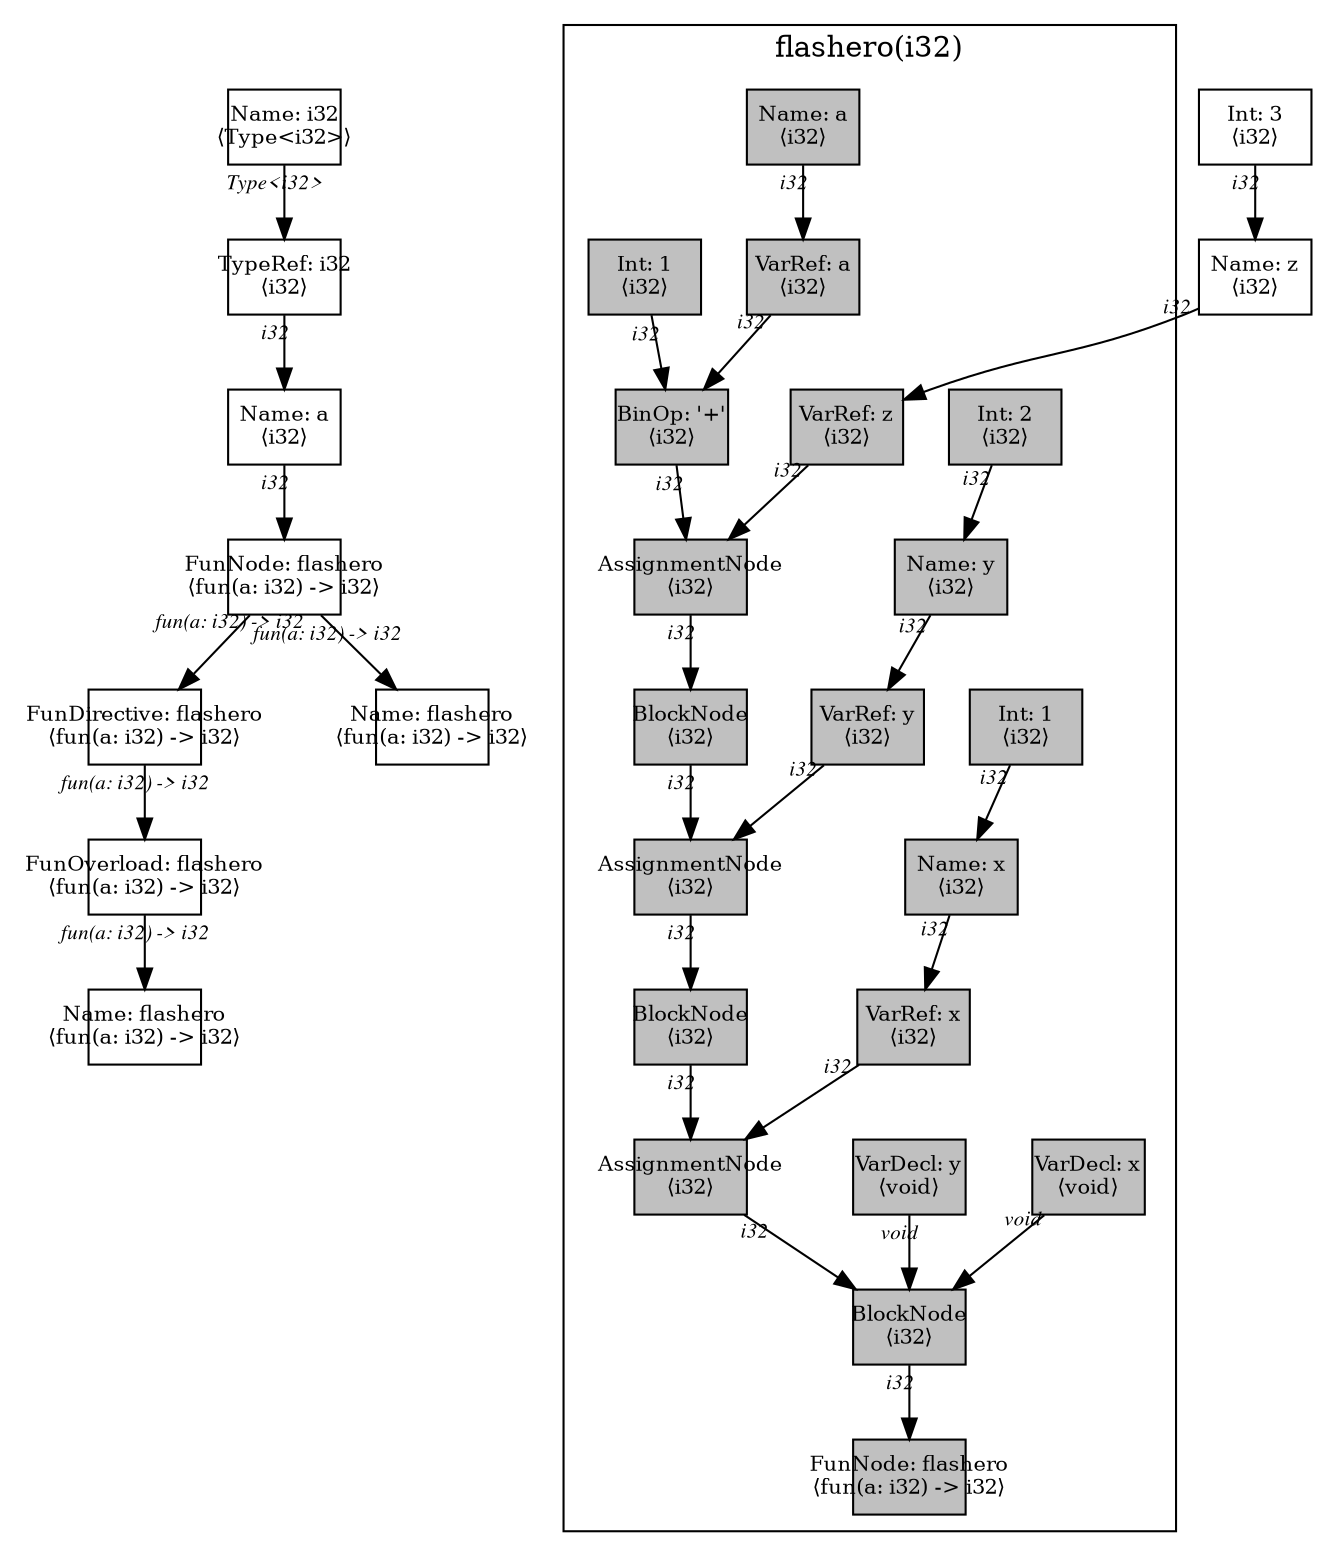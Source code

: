 digraph Document {
  node [shape=box,fixedsize=shape fontsize=10]
  1 [label="Name: i32\n⟨Type<i32>⟩", fillcolor=grey];
  2 [label="Name: z\n⟨i32⟩", fillcolor=grey];
  3 [label="Int: 3\n⟨i32⟩", fillcolor=grey];
  4 [label="FunOverload: flashero\n⟨fun(a: i32) -> i32⟩", fillcolor=grey];
  5 [label="FunDirective: flashero\n⟨fun(a: i32) -> i32⟩", fillcolor=grey];
  6 [label="FunNode: flashero\n⟨fun(a: i32) -> i32⟩", fillcolor=grey];
  7 [label="TypeRef: i32\n⟨i32⟩", fillcolor=grey];
  8 [label="Name: a\n⟨i32⟩", fillcolor=grey];
  9 [label="Name: flashero\n⟨fun(a: i32) -> i32⟩", fillcolor=grey];
  10 [label="Name: flashero\n⟨fun(a: i32) -> i32⟩", fillcolor=grey];
  subgraph cluster0 {
    node [style=filled, fillcolor=grey];
    11 [label="Name: a\n⟨i32⟩", fillcolor=grey];
    12 [label="BlockNode\n⟨i32⟩", fillcolor=grey];
    13 [label="VarDecl: x\n⟨void⟩", fillcolor=grey];
    14 [label="Name: x\n⟨i32⟩", fillcolor=grey];
    15 [label="Int: 1\n⟨i32⟩", fillcolor=grey];
    16 [label="VarDecl: y\n⟨void⟩", fillcolor=grey];
    17 [label="Name: y\n⟨i32⟩", fillcolor=grey];
    18 [label="Int: 2\n⟨i32⟩", fillcolor=grey];
    19 [label="AssignmentNode\n⟨i32⟩", fillcolor=grey];
    20 [label="VarRef: x\n⟨i32⟩", fillcolor=grey];
    21 [label="BlockNode\n⟨i32⟩", fillcolor=grey];
    22 [label="AssignmentNode\n⟨i32⟩", fillcolor=grey];
    23 [label="VarRef: y\n⟨i32⟩", fillcolor=grey];
    24 [label="BlockNode\n⟨i32⟩", fillcolor=grey];
    25 [label="AssignmentNode\n⟨i32⟩", fillcolor=grey];
    26 [label="VarRef: z\n⟨i32⟩", fillcolor=grey];
    27 [label="BinOp: '+'\n⟨i32⟩", fillcolor=grey];
    28 [label="VarRef: a\n⟨i32⟩", fillcolor=grey];
    29 [label="Int: 1\n⟨i32⟩", fillcolor=grey];
    30 [label="FunNode: flashero\n⟨fun(a: i32) -> i32⟩", fillcolor=grey];
    11 -> 28[taillabel="i32" labeldistance="1" fontname="times  italic" fontsize = 10 color="black" ];
    12 -> 30[taillabel="i32" labeldistance="1" fontname="times  italic" fontsize = 10 color="black" ];
    13 -> 12[taillabel="void" labeldistance="1" fontname="times  italic" fontsize = 10 color="black" ];
    14 -> 20[taillabel="i32" labeldistance="1" fontname="times  italic" fontsize = 10 color="black" ];
    15 -> 14[taillabel="i32" labeldistance="1" fontname="times  italic" fontsize = 10 color="black" ];
    16 -> 12[taillabel="void" labeldistance="1" fontname="times  italic" fontsize = 10 color="black" ];
    17 -> 23[taillabel="i32" labeldistance="1" fontname="times  italic" fontsize = 10 color="black" ];
    18 -> 17[taillabel="i32" labeldistance="1" fontname="times  italic" fontsize = 10 color="black" ];
    19 -> 12[taillabel="i32" labeldistance="1" fontname="times  italic" fontsize = 10 color="black" ];
    20 -> 19[taillabel="i32" labeldistance="1" fontname="times  italic" fontsize = 10 color="black" ];
    21 -> 19[taillabel="i32" labeldistance="1" fontname="times  italic" fontsize = 10 color="black" ];
    22 -> 21[taillabel="i32" labeldistance="1" fontname="times  italic" fontsize = 10 color="black" ];
    23 -> 22[taillabel="i32" labeldistance="1" fontname="times  italic" fontsize = 10 color="black" ];
    24 -> 22[taillabel="i32" labeldistance="1" fontname="times  italic" fontsize = 10 color="black" ];
    25 -> 24[taillabel="i32" labeldistance="1" fontname="times  italic" fontsize = 10 color="black" ];
    26 -> 25[taillabel="i32" labeldistance="1" fontname="times  italic" fontsize = 10 color="black" ];
    27 -> 25[taillabel="i32" labeldistance="1" fontname="times  italic" fontsize = 10 color="black" ];
    28 -> 27[taillabel="i32" labeldistance="1" fontname="times  italic" fontsize = 10 color="black" ];
    29 -> 27[taillabel="i32" labeldistance="1" fontname="times  italic" fontsize = 10 color="black" ];
  label = "flashero(i32)";
}
  1 -> 7[taillabel="Type<i32>" labeldistance="1" fontname="times  italic" fontsize = 10 color="black" ];
  2 -> 26[taillabel="i32" labeldistance="1" fontname="times  italic" fontsize = 10 color="black" ];
  3 -> 2[taillabel="i32" labeldistance="1" fontname="times  italic" fontsize = 10 color="black" ];
  4 -> 10[taillabel="fun(a: i32) -> i32" labeldistance="1" fontname="times  italic" fontsize = 10 color="black" ];
  5 -> 4[taillabel="fun(a: i32) -> i32" labeldistance="1" fontname="times  italic" fontsize = 10 color="black" ];
  6 -> 9[taillabel="fun(a: i32) -> i32" labeldistance="1" fontname="times  italic" fontsize = 10 color="black" ];
  6 -> 5[taillabel="fun(a: i32) -> i32" labeldistance="1" fontname="times  italic" fontsize = 10 color="black" ];
  7 -> 8[taillabel="i32" labeldistance="1" fontname="times  italic" fontsize = 10 color="black" ];
  8 -> 6[taillabel="i32" labeldistance="1" fontname="times  italic" fontsize = 10 color="black" ];
  label="";
}
